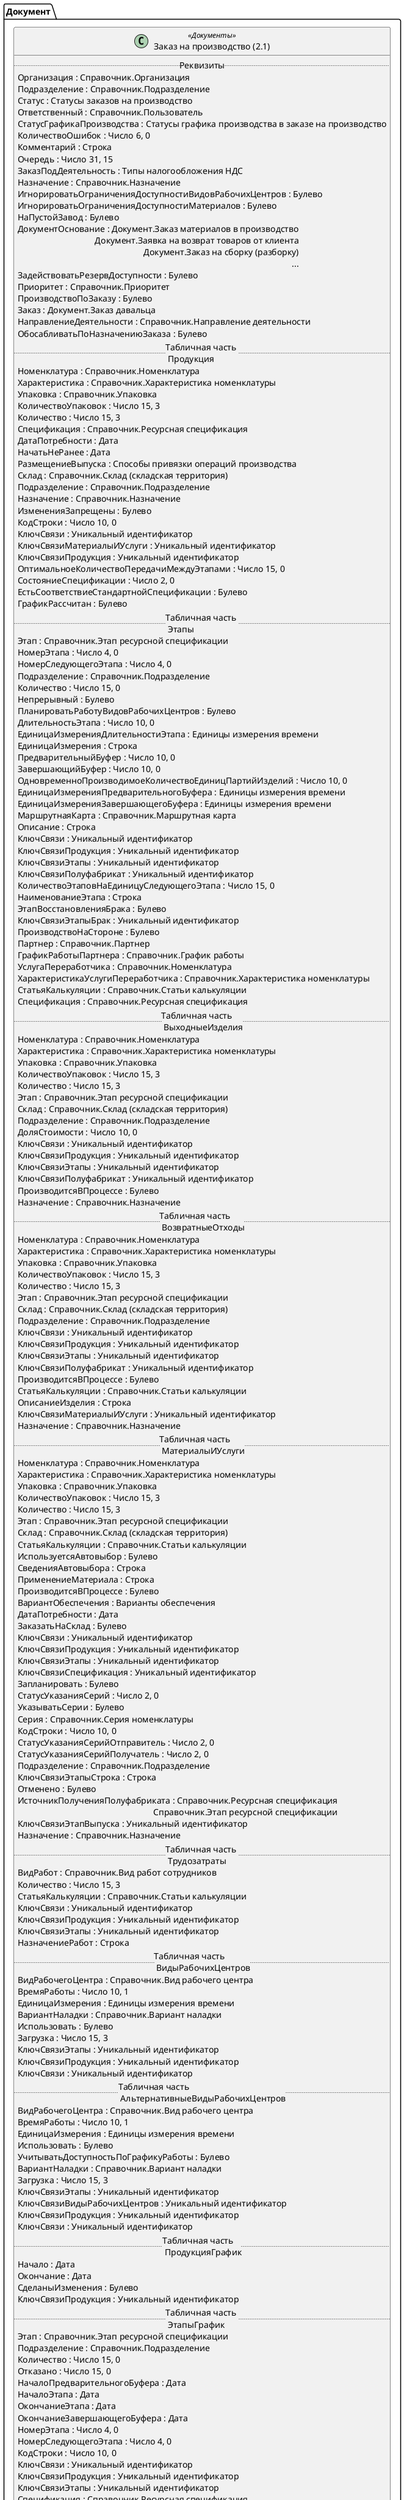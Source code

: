 ﻿@startuml ЗаказНаПроизводство
'!include templates.wsd
'..\include templates.wsd
class Документ.ЗаказНаПроизводство as "Заказ на производство (2.1)" <<Документы>>
{
..Реквизиты..
Организация : Справочник.Организация
Подразделение : Справочник.Подразделение
Статус : Статусы заказов на производство
Ответственный : Справочник.Пользователь
СтатусГрафикаПроизводства : Статусы графика производства в заказе на производство
КоличествоОшибок : Число 6, 0
Комментарий : Строка
Очередь : Число 31, 15
ЗаказПодДеятельность : Типы налогообложения НДС
Назначение : Справочник.Назначение
ИгнорироватьОграниченияДоступностиВидовРабочихЦентров : Булево
ИгнорироватьОграниченияДоступностиМатериалов : Булево
НаПустойЗавод : Булево
ДокументОснование : Документ.Заказ материалов в производство\rДокумент.Заявка на возврат товаров от клиента\rДокумент.Заказ на сборку (разборку)\r...
ЗадействоватьРезервДоступности : Булево
Приоритет : Справочник.Приоритет
ПроизводствоПоЗаказу : Булево
Заказ : Документ.Заказ давальца
НаправлениеДеятельности : Справочник.Направление деятельности
ОбосабливатьПоНазначениюЗаказа : Булево
..Табличная часть \n Продукция..
Номенклатура : Справочник.Номенклатура
Характеристика : Справочник.Характеристика номенклатуры
Упаковка : Справочник.Упаковка
КоличествоУпаковок : Число 15, 3
Количество : Число 15, 3
Спецификация : Справочник.Ресурсная спецификация
ДатаПотребности : Дата
НачатьНеРанее : Дата
РазмещениеВыпуска : Способы привязки операций производства
Склад : Справочник.Склад (складская территория)
Подразделение : Справочник.Подразделение
Назначение : Справочник.Назначение
ИзмененияЗапрещены : Булево
КодСтроки : Число 10, 0
КлючСвязи : Уникальный идентификатор
КлючСвязиМатериалыИУслуги : Уникальный идентификатор
КлючСвязиПродукция : Уникальный идентификатор
ОптимальноеКоличествоПередачиМеждуЭтапами : Число 15, 0
СостояниеСпецификации : Число 2, 0
ЕстьСоответствиеСтандартнойСпецификации : Булево
ГрафикРассчитан : Булево
..Табличная часть \n Этапы..
Этап : Справочник.Этап ресурсной спецификации
НомерЭтапа : Число 4, 0
НомерСледующегоЭтапа : Число 4, 0
Подразделение : Справочник.Подразделение
Количество : Число 15, 0
Непрерывный : Булево
ПланироватьРаботуВидовРабочихЦентров : Булево
ДлительностьЭтапа : Число 10, 0
ЕдиницаИзмеренияДлительностиЭтапа : Единицы измерения времени
ЕдиницаИзмерения : Строка
ПредварительныйБуфер : Число 10, 0
ЗавершающийБуфер : Число 10, 0
ОдновременноПроизводимоеКоличествоЕдиницПартийИзделий : Число 10, 0
ЕдиницаИзмеренияПредварительногоБуфера : Единицы измерения времени
ЕдиницаИзмеренияЗавершающегоБуфера : Единицы измерения времени
МаршрутнаяКарта : Справочник.Маршрутная карта
Описание : Строка
КлючСвязи : Уникальный идентификатор
КлючСвязиПродукция : Уникальный идентификатор
КлючСвязиЭтапы : Уникальный идентификатор
КлючСвязиПолуфабрикат : Уникальный идентификатор
КоличествоЭтаповНаЕдиницуСледующегоЭтапа : Число 15, 0
НаименованиеЭтапа : Строка
ЭтапВосстановленияБрака : Булево
КлючСвязиЭтапыБрак : Уникальный идентификатор
ПроизводствоНаСтороне : Булево
Партнер : Справочник.Партнер
ГрафикРаботыПартнера : Справочник.График работы
УслугаПереработчика : Справочник.Номенклатура
ХарактеристикаУслугиПереработчика : Справочник.Характеристика номенклатуры
СтатьяКалькуляции : Справочник.Статьи калькуляции
Спецификация : Справочник.Ресурсная спецификация
..Табличная часть \n ВыходныеИзделия..
Номенклатура : Справочник.Номенклатура
Характеристика : Справочник.Характеристика номенклатуры
Упаковка : Справочник.Упаковка
КоличествоУпаковок : Число 15, 3
Количество : Число 15, 3
Этап : Справочник.Этап ресурсной спецификации
Склад : Справочник.Склад (складская территория)
Подразделение : Справочник.Подразделение
ДоляСтоимости : Число 10, 0
КлючСвязи : Уникальный идентификатор
КлючСвязиПродукция : Уникальный идентификатор
КлючСвязиЭтапы : Уникальный идентификатор
КлючСвязиПолуфабрикат : Уникальный идентификатор
ПроизводитсяВПроцессе : Булево
Назначение : Справочник.Назначение
..Табличная часть \n ВозвратныеОтходы..
Номенклатура : Справочник.Номенклатура
Характеристика : Справочник.Характеристика номенклатуры
Упаковка : Справочник.Упаковка
КоличествоУпаковок : Число 15, 3
Количество : Число 15, 3
Этап : Справочник.Этап ресурсной спецификации
Склад : Справочник.Склад (складская территория)
Подразделение : Справочник.Подразделение
КлючСвязи : Уникальный идентификатор
КлючСвязиПродукция : Уникальный идентификатор
КлючСвязиЭтапы : Уникальный идентификатор
КлючСвязиПолуфабрикат : Уникальный идентификатор
ПроизводитсяВПроцессе : Булево
СтатьяКалькуляции : Справочник.Статьи калькуляции
ОписаниеИзделия : Строка
КлючСвязиМатериалыИУслуги : Уникальный идентификатор
Назначение : Справочник.Назначение
..Табличная часть \n МатериалыИУслуги..
Номенклатура : Справочник.Номенклатура
Характеристика : Справочник.Характеристика номенклатуры
Упаковка : Справочник.Упаковка
КоличествоУпаковок : Число 15, 3
Количество : Число 15, 3
Этап : Справочник.Этап ресурсной спецификации
Склад : Справочник.Склад (складская территория)
СтатьяКалькуляции : Справочник.Статьи калькуляции
ИспользуетсяАвтовыбор : Булево
СведенияАвтовыбора : Строка
ПрименениеМатериала : Строка
ПроизводитсяВПроцессе : Булево
ВариантОбеспечения : Варианты обеспечения
ДатаПотребности : Дата
ЗаказатьНаСклад : Булево
КлючСвязи : Уникальный идентификатор
КлючСвязиПродукция : Уникальный идентификатор
КлючСвязиЭтапы : Уникальный идентификатор
КлючСвязиСпецификация : Уникальный идентификатор
Запланировать : Булево
СтатусУказанияСерий : Число 2, 0
УказыватьСерии : Булево
Серия : Справочник.Серия номенклатуры
КодСтроки : Число 10, 0
СтатусУказанияСерийОтправитель : Число 2, 0
СтатусУказанияСерийПолучатель : Число 2, 0
Подразделение : Справочник.Подразделение
КлючСвязиЭтапыСтрока : Строка
Отменено : Булево
ИсточникПолученияПолуфабриката : Справочник.Ресурсная спецификация\rСправочник.Этап ресурсной спецификации
КлючСвязиЭтапВыпуска : Уникальный идентификатор
Назначение : Справочник.Назначение
..Табличная часть \n Трудозатраты..
ВидРабот : Справочник.Вид работ сотрудников
Количество : Число 15, 3
СтатьяКалькуляции : Справочник.Статьи калькуляции
КлючСвязи : Уникальный идентификатор
КлючСвязиПродукция : Уникальный идентификатор
КлючСвязиЭтапы : Уникальный идентификатор
НазначениеРабот : Строка
..Табличная часть \n ВидыРабочихЦентров..
ВидРабочегоЦентра : Справочник.Вид рабочего центра
ВремяРаботы : Число 10, 1
ЕдиницаИзмерения : Единицы измерения времени
ВариантНаладки : Справочник.Вариант наладки
Использовать : Булево
Загрузка : Число 15, 3
КлючСвязиЭтапы : Уникальный идентификатор
КлючСвязиПродукция : Уникальный идентификатор
КлючСвязи : Уникальный идентификатор
..Табличная часть \n АльтернативныеВидыРабочихЦентров..
ВидРабочегоЦентра : Справочник.Вид рабочего центра
ВремяРаботы : Число 10, 1
ЕдиницаИзмерения : Единицы измерения времени
Использовать : Булево
УчитыватьДоступностьПоГрафикуРаботы : Булево
ВариантНаладки : Справочник.Вариант наладки
Загрузка : Число 15, 3
КлючСвязиЭтапы : Уникальный идентификатор
КлючСвязиВидыРабочихЦентров : Уникальный идентификатор
КлючСвязиПродукция : Уникальный идентификатор
КлючСвязи : Уникальный идентификатор
..Табличная часть \n ПродукцияГрафик..
Начало : Дата
Окончание : Дата
СделаныИзменения : Булево
КлючСвязиПродукция : Уникальный идентификатор
..Табличная часть \n ЭтапыГрафик..
Этап : Справочник.Этап ресурсной спецификации
Подразделение : Справочник.Подразделение
Количество : Число 15, 0
Отказано : Число 15, 0
НачалоПредварительногоБуфера : Дата
НачалоЭтапа : Дата
ОкончаниеЭтапа : Дата
ОкончаниеЗавершающегоБуфера : Дата
НомерЭтапа : Число 4, 0
НомерСледующегоЭтапа : Число 4, 0
КодСтроки : Число 10, 0
КлючСвязи : Уникальный идентификатор
КлючСвязиПродукция : Уникальный идентификатор
КлючСвязиЭтапы : Уникальный идентификатор
Спецификация : Справочник.Ресурсная спецификация
..Табличная часть \n ВыходныеИзделияГрафик..
ДатаЗапуска : Дата
ДатаВыпуска : Дата
КоличествоУпаковок : Число 15, 3
Количество : Число 15, 3
КлючСвязиПродукция : Уникальный идентификатор
КлючСвязиЭтапыГрафик : Уникальный идентификатор
КлючСвязиВыходныеИзделия : Уникальный идентификатор
..Табличная часть \n ВозвратныеОтходыГрафик..
ДатаВыпуска : Дата
КоличествоУпаковок : Число 15, 3
Количество : Число 15, 3
КлючСвязиПродукция : Уникальный идентификатор
КлючСвязиЭтапыГрафик : Уникальный идентификатор
КлючСвязиВозвратныеОтходы : Уникальный идентификатор
..Табличная часть \n МатериалыИУслугиГрафик..
ДатаПотребности : Дата
КоличествоУпаковок : Число 15, 3
Количество : Число 15, 3
КлючСвязиПродукция : Уникальный идентификатор
КлючСвязиЭтапыГрафик : Уникальный идентификатор
КлючСвязиМатериалыИУслуги : Уникальный идентификатор
ВариантОбеспечения : Варианты обеспечения
..Табличная часть \n ТрудозатратыГрафик..
ДатаПотребности : Дата
Количество : Число 15, 3
КлючСвязиПродукция : Уникальный идентификатор
КлючСвязиЭтапыГрафик : Уникальный идентификатор
КлючСвязиТрудозатраты : Уникальный идентификатор
..Табличная часть \n ЗанятостьВидовРабочихЦентров..
ВидРабочегоЦентра : Справочник.Вид рабочего центра
ДатаИнтервала : Дата
Количество : Число 8, 1
КлючСвязиПродукция : Уникальный идентификатор
КлючСвязиЭтапыГрафик : Уникальный идентификатор
КлючСвязиЭтапы : Уникальный идентификатор
НомерСтрокиПродукция : Число 5, 0
..Табличная часть \n ДополнительныеРеквизиты..
Свойство : Дополнительный реквизит / сведение
Значение : Справочник.Профессия рабочего\rСправочник.Объект эксплуатации\rСправочник.Номенклатура\r...
ТекстоваяСтрока : Строка
..Табличная часть \n ЭтапыВосстановленияБрака..
КлючСвязиПродукция : Уникальный идентификатор
КлючСвязиЭтапы : Уникальный идентификатор
МаршрутныйЛист : Документ.Маршрутный лист производства
Количество : Число 15, 0
КлючСвязиЭтапыБрак : Уникальный идентификатор
..Движения..
ТоварыКОтгрузке : Остатки
ЗаказыМатериаловВПроизводство : Остатки
ГрафикОтгрузкиТоваров : Остатки
ЭтапыПроизводства : Обороты
ФактическиеДанныеБюджетирования : Обороты
ДоступностьВидовРабочихЦентров : Обороты
ОбеспечениеЗаказов : Остатки
ДвижениеТоваров : Обороты
ОбеспечениеЗаказовРаботами : Остатки
БракВПроизводстве : Остатки
ЗаказыМатериаловСУчетомКорректировок : Обороты
ЗаказыНаПроизводствоТрудозатраты : Остатки
ЗаказыНаПроизводствоСпецификации : Остатки
СвободныеОстатки : Остатки
ПереработкаПоГрафикуПроизводства : Остатки
ГрафикПоступленияТоваров : Остатки
}
@enduml

